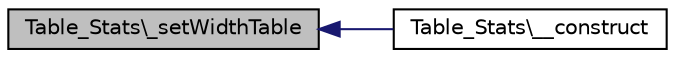 digraph G
{
  edge [fontname="Helvetica",fontsize="10",labelfontname="Helvetica",labelfontsize="10"];
  node [fontname="Helvetica",fontsize="10",shape=record];
  rankdir="LR";
  Node1 [label="Table_Stats\\_setWidthTable",height=0.2,width=0.4,color="black", fillcolor="grey75", style="filled" fontcolor="black"];
  Node1 -> Node2 [dir="back",color="midnightblue",fontsize="10",style="solid",fontname="Helvetica"];
  Node2 [label="Table_Stats\\__construct",height=0.2,width=0.4,color="black", fillcolor="white", style="filled",URL="$classTable__Stats.html#aba7c902bddd9212067ada2f51b2acf53",tooltip="The &quot;Table_Stats&quot; constructor."];
}
